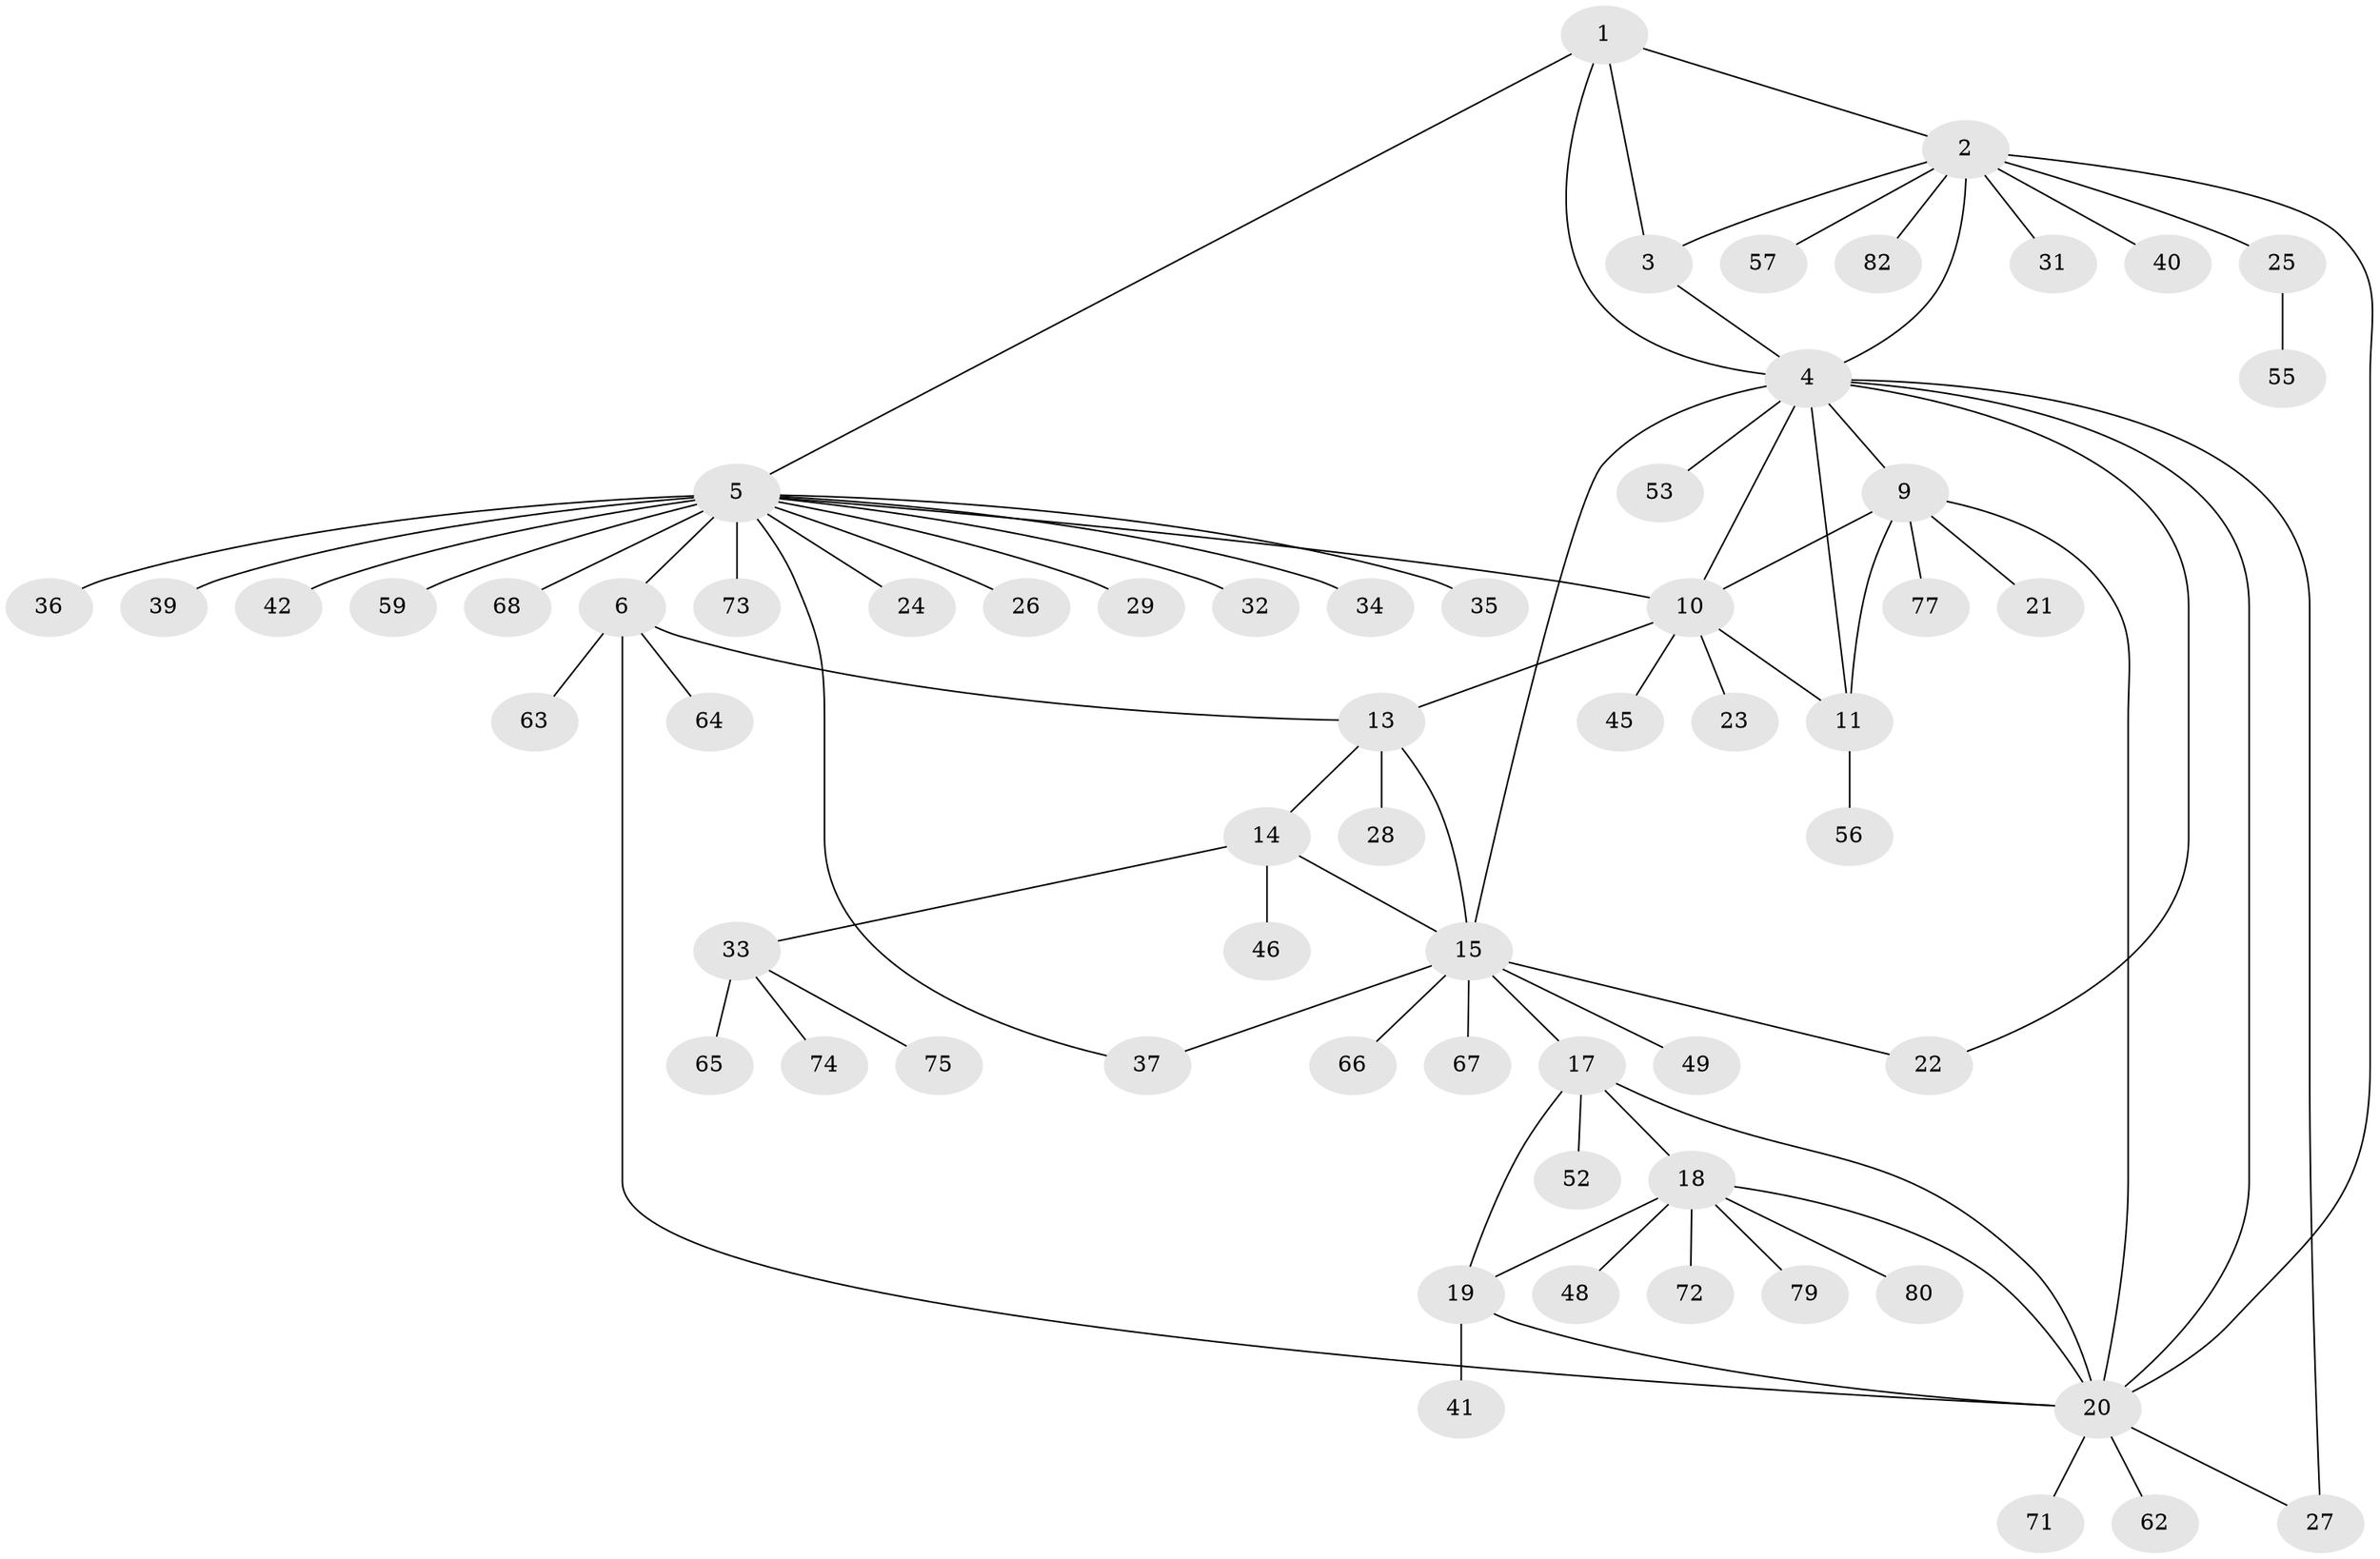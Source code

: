 // Generated by graph-tools (version 1.1) at 2025/24/03/03/25 07:24:10]
// undirected, 62 vertices, 81 edges
graph export_dot {
graph [start="1"]
  node [color=gray90,style=filled];
  1 [super="+70"];
  2 [super="+43"];
  3 [super="+78"];
  4 [super="+12"];
  5 [super="+7"];
  6 [super="+8"];
  9 [super="+81"];
  10 [super="+38"];
  11;
  13 [super="+16"];
  14 [super="+58"];
  15 [super="+47"];
  17 [super="+30"];
  18 [super="+50"];
  19 [super="+44"];
  20 [super="+51"];
  21;
  22 [super="+69"];
  23;
  24;
  25;
  26;
  27;
  28;
  29;
  31 [super="+54"];
  32;
  33 [super="+61"];
  34;
  35;
  36 [super="+76"];
  37 [super="+83"];
  39;
  40;
  41;
  42;
  45;
  46 [super="+60"];
  48;
  49;
  52;
  53;
  55;
  56;
  57;
  59;
  62;
  63;
  64;
  65;
  66;
  67;
  68;
  71;
  72;
  73;
  74;
  75;
  77;
  79;
  80;
  82;
  1 -- 2;
  1 -- 3;
  1 -- 4;
  1 -- 5;
  2 -- 3;
  2 -- 4;
  2 -- 20;
  2 -- 25;
  2 -- 31;
  2 -- 40;
  2 -- 57;
  2 -- 82;
  3 -- 4;
  4 -- 15;
  4 -- 22;
  4 -- 53;
  4 -- 20;
  4 -- 27;
  4 -- 9;
  4 -- 10;
  4 -- 11;
  5 -- 6 [weight=4];
  5 -- 10;
  5 -- 35;
  5 -- 36;
  5 -- 37;
  5 -- 39;
  5 -- 42;
  5 -- 68;
  5 -- 73;
  5 -- 32;
  5 -- 34;
  5 -- 24;
  5 -- 26;
  5 -- 59;
  5 -- 29;
  6 -- 20;
  6 -- 63;
  6 -- 64;
  6 -- 13;
  9 -- 10;
  9 -- 11;
  9 -- 20;
  9 -- 21;
  9 -- 77;
  10 -- 11;
  10 -- 23;
  10 -- 13;
  10 -- 45;
  11 -- 56;
  13 -- 14 [weight=2];
  13 -- 15 [weight=2];
  13 -- 28;
  14 -- 15;
  14 -- 33;
  14 -- 46;
  15 -- 17;
  15 -- 22;
  15 -- 37;
  15 -- 49;
  15 -- 66;
  15 -- 67;
  17 -- 18;
  17 -- 19;
  17 -- 20;
  17 -- 52;
  18 -- 19;
  18 -- 20;
  18 -- 48;
  18 -- 72;
  18 -- 80;
  18 -- 79;
  19 -- 20;
  19 -- 41;
  20 -- 27;
  20 -- 62;
  20 -- 71;
  25 -- 55;
  33 -- 74;
  33 -- 75;
  33 -- 65;
}
